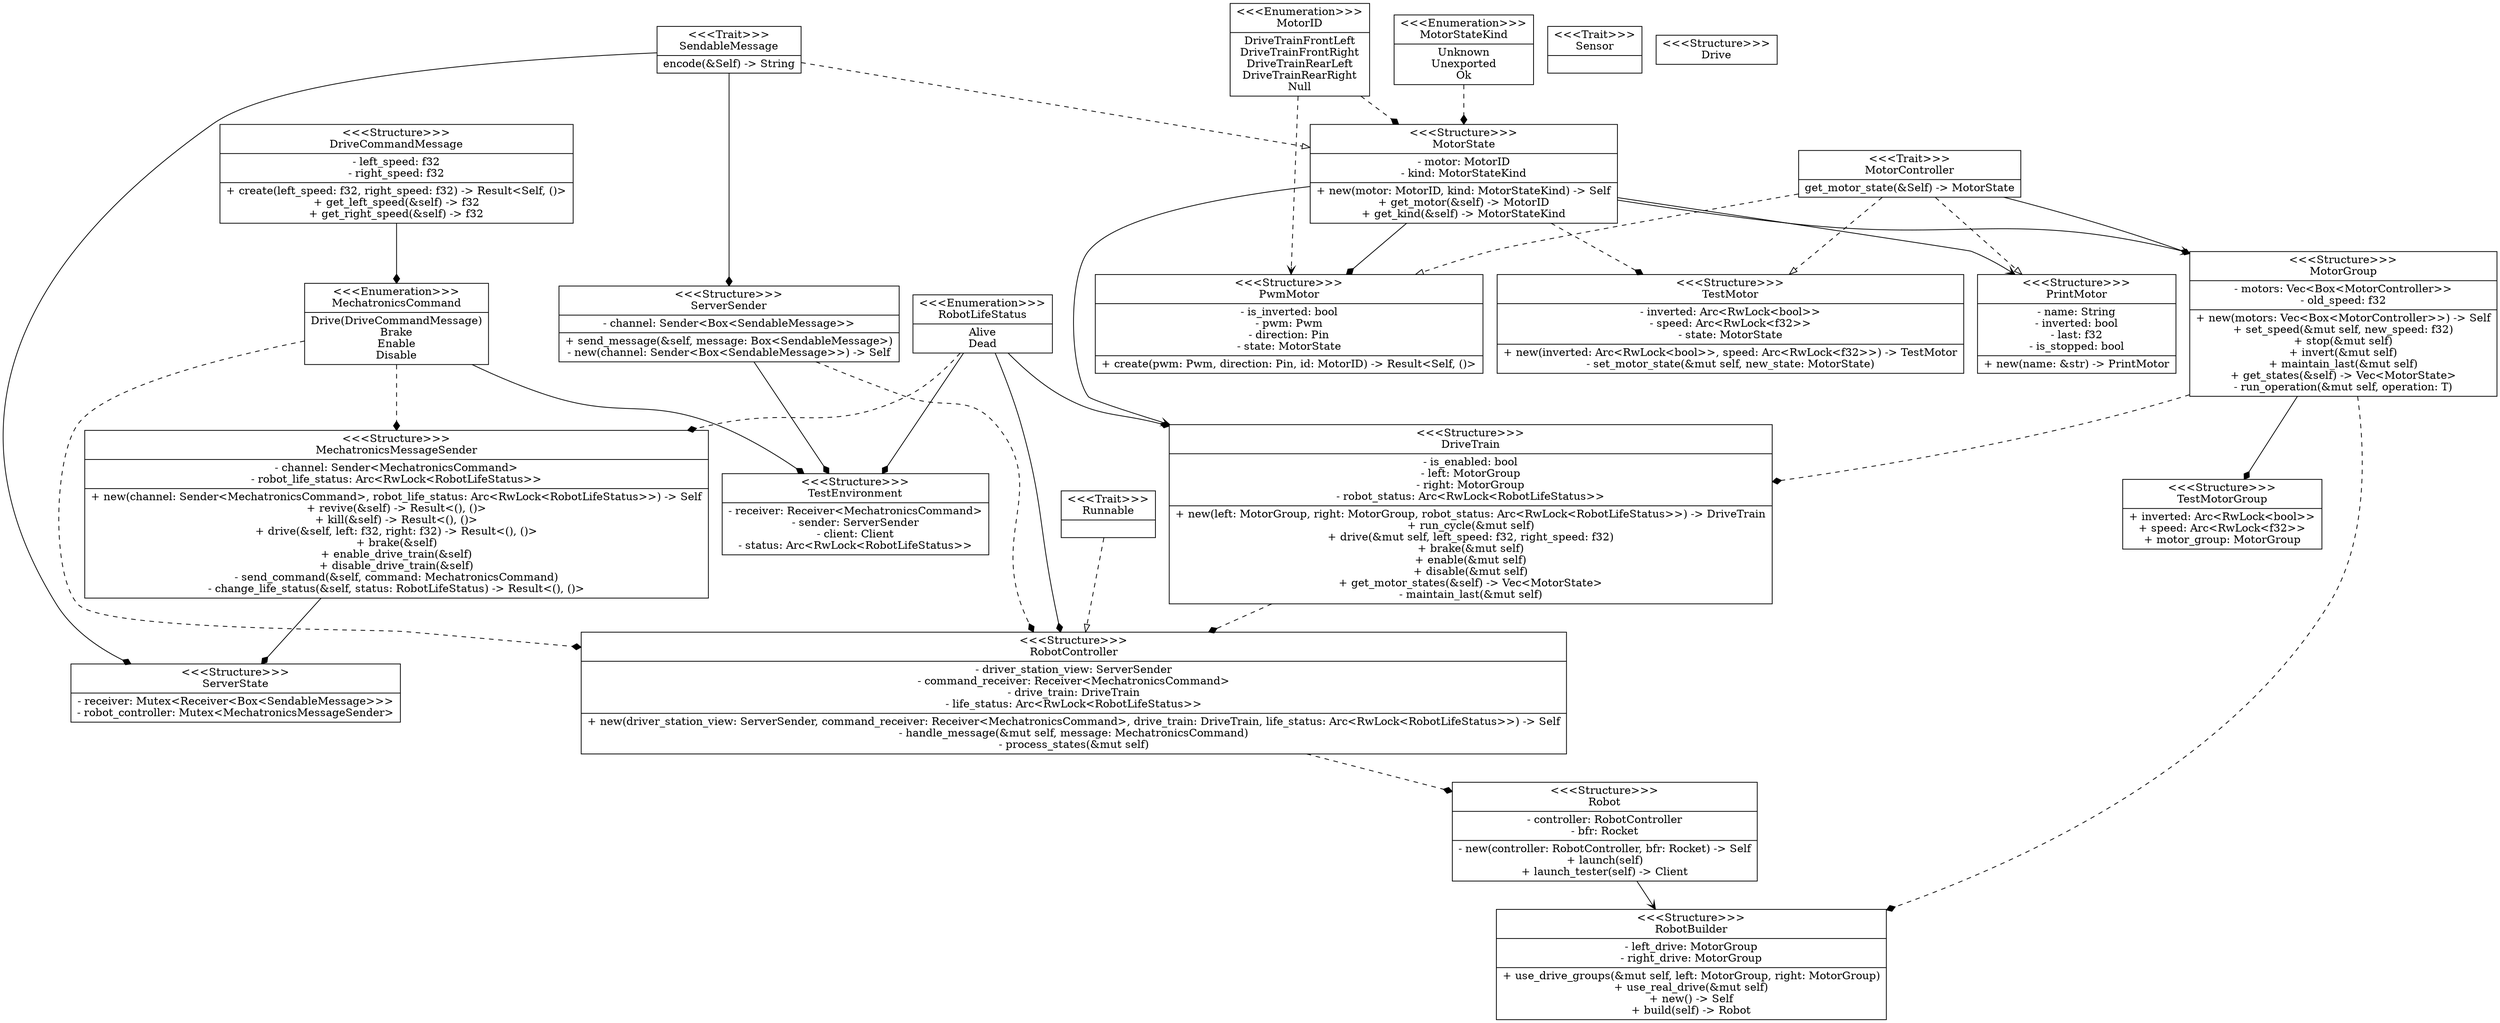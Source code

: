 digraph ml {
    ndTestMotorGroup[label="{&lt;&lt;&lt;Structure&gt;&gt;&gt;\nTestMotorGroup|+ inverted: Arc&lt;RwLock&lt;bool&gt;&gt;\n+ speed: Arc&lt;RwLock&lt;f32&gt;&gt;\n+ motor_group: MotorGroup}"][shape="record"];
    ndPwmMotor[label="{&lt;&lt;&lt;Structure&gt;&gt;&gt;\nPwmMotor|- is_inverted: bool\n- pwm: Pwm\n- direction: Pin\n- state: MotorState|+ create(pwm: Pwm, direction: Pin, id: MotorID) -&gt; Result&lt;Self, ()&gt;}"][shape="record"];
    ndTestMotorGroup[label="{&lt;&lt;&lt;Structure&gt;&gt;&gt;\nTestMotorGroup|+ inverted: Arc&lt;RwLock&lt;bool&gt;&gt;\n+ speed: Arc&lt;RwLock&lt;f32&gt;&gt;\n+ motor_group: MotorGroup}"][shape="record"];
    ndMotorGroup[label="{&lt;&lt;&lt;Structure&gt;&gt;&gt;\nMotorGroup|- motors: Vec&lt;Box&lt;MotorController&gt;&gt;\n- old_speed: f32|+ new(motors: Vec&lt;Box&lt;MotorController&gt;&gt;) -&gt; Self\n+ set_speed(&amp;mut self, new_speed: f32)\n+ stop(&amp;mut self)\n+ invert(&amp;mut self)\n+ maintain_last(&amp;mut self)\n+ get_states(&amp;self) -&gt; Vec&lt;MotorState&gt;\n- run_operation(&amp;mut self, operation: T)}"][shape="record"];
    ndTestMotor[label="{&lt;&lt;&lt;Structure&gt;&gt;&gt;\nTestMotor|- inverted: Arc&lt;RwLock&lt;bool&gt;&gt;\n- speed: Arc&lt;RwLock&lt;f32&gt;&gt;\n- state: MotorState|+ new(inverted: Arc&lt;RwLock&lt;bool&gt;&gt;, speed: Arc&lt;RwLock&lt;f32&gt;&gt;) -&gt; TestMotor\n- set_motor_state(&amp;mut self, new_state: MotorState)}"][shape="record"];
    ndPrintMotor[label="{&lt;&lt;&lt;Structure&gt;&gt;&gt;\nPrintMotor|- name: String\n- inverted: bool\n- last: f32\n- is_stopped: bool|+ new(name: &amp;str) -&gt; PrintMotor}"][shape="record"];
    ndMotorStateKind[label="{&lt;&lt;&lt;Enumeration&gt;&gt;&gt;\nMotorStateKind|Unknown\nUnexported\nOk}"][shape="record"];
    ndMotorController[label="{&lt;&lt;&lt;Trait&gt;&gt;&gt;\nMotorController|get_motor_state(&amp;Self) -&gt; MotorState}"][shape="record"];
    ndMotorState[label="{&lt;&lt;&lt;Structure&gt;&gt;&gt;\nMotorState|- motor: MotorID\n- kind: MotorStateKind|+ new(motor: MotorID, kind: MotorStateKind) -&gt; Self\n+ get_motor(&amp;self) -&gt; MotorID\n+ get_kind(&amp;self) -&gt; MotorStateKind}"][shape="record"];
    ndSensor[label="{&lt;&lt;&lt;Trait&gt;&gt;&gt;\nSensor|}"][shape="record"];
    ndTestMotorGroup[label="{&lt;&lt;&lt;Structure&gt;&gt;&gt;\nTestMotorGroup|+ inverted: Arc&lt;RwLock&lt;bool&gt;&gt;\n+ speed: Arc&lt;RwLock&lt;f32&gt;&gt;\n+ motor_group: MotorGroup}"][shape="record"];
    ndDriveTrain[label="{&lt;&lt;&lt;Structure&gt;&gt;&gt;\nDriveTrain|- is_enabled: bool\n- left: MotorGroup\n- right: MotorGroup\n- robot_status: Arc&lt;RwLock&lt;RobotLifeStatus&gt;&gt;|+ new(left: MotorGroup, right: MotorGroup, robot_status: Arc&lt;RwLock&lt;RobotLifeStatus&gt;&gt;) -&gt; DriveTrain\n+ run_cycle(&amp;mut self)\n+ drive(&amp;mut self, left_speed: f32, right_speed: f32)\n+ brake(&amp;mut self)\n+ enable(&amp;mut self)\n+ disable(&amp;mut self)\n+ get_motor_states(&amp;self) -&gt; Vec&lt;MotorState&gt;\n- maintain_last(&amp;mut self)}"][shape="record"];
    ndRobotController[label="{&lt;&lt;&lt;Structure&gt;&gt;&gt;\nRobotController|- driver_station_view: ServerSender\n- command_receiver: Receiver&lt;MechatronicsCommand&gt;\n- drive_train: DriveTrain\n- life_status: Arc&lt;RwLock&lt;RobotLifeStatus&gt;&gt;|+ new(driver_station_view: ServerSender, command_receiver: Receiver&lt;MechatronicsCommand&gt;, drive_train: DriveTrain, life_status: Arc&lt;RwLock&lt;RobotLifeStatus&gt;&gt;) -&gt; Self\n- handle_message(&amp;mut self, message: MechatronicsCommand)\n- process_states(&amp;mut self)}"][shape="record"];
    ndRobotLifeStatus[label="{&lt;&lt;&lt;Enumeration&gt;&gt;&gt;\nRobotLifeStatus|Alive\nDead}"][shape="record"];
    ndMechatronicsCommand[label="{&lt;&lt;&lt;Enumeration&gt;&gt;&gt;\nMechatronicsCommand|Drive(DriveCommandMessage)\nBrake\nEnable\nDisable}"][shape="record"];
    ndMechatronicsMessageSender[label="{&lt;&lt;&lt;Structure&gt;&gt;&gt;\nMechatronicsMessageSender|- channel: Sender&lt;MechatronicsCommand&gt;\n- robot_life_status: Arc&lt;RwLock&lt;RobotLifeStatus&gt;&gt;|+ new(channel: Sender&lt;MechatronicsCommand&gt;, robot_life_status: Arc&lt;RwLock&lt;RobotLifeStatus&gt;&gt;) -&gt; Self\n+ revive(&amp;self) -&gt; Result&lt;(), ()&gt;\n+ kill(&amp;self) -&gt; Result&lt;(), ()&gt;\n+ drive(&amp;self, left: f32, right: f32) -&gt; Result&lt;(), ()&gt;\n+ brake(&amp;self)\n+ enable_drive_train(&amp;self)\n+ disable_drive_train(&amp;self)\n- send_command(&amp;self, command: MechatronicsCommand)\n- change_life_status(&amp;self, status: RobotLifeStatus) -&gt; Result&lt;(), ()&gt;}"][shape="record"];
    ndDriveCommandMessage[label="{&lt;&lt;&lt;Structure&gt;&gt;&gt;\nDriveCommandMessage|- left_speed: f32\n- right_speed: f32|+ create(left_speed: f32, right_speed: f32) -&gt; Result&lt;Self, ()&gt;\n+ get_left_speed(&amp;self) -&gt; f32\n+ get_right_speed(&amp;self) -&gt; f32}"][shape="record"];
    ndTestEnvironment[label="{&lt;&lt;&lt;Structure&gt;&gt;&gt;\nTestEnvironment|- receiver: Receiver&lt;MechatronicsCommand&gt;\n- sender: ServerSender\n- client: Client\n- status: Arc&lt;RwLock&lt;RobotLifeStatus&gt;&gt;}"][shape="record"];
    ndSendableMessage[label="{&lt;&lt;&lt;Trait&gt;&gt;&gt;\nSendableMessage|encode(&amp;Self) -&gt; String}"][shape="record"];
    ndServerSender[label="{&lt;&lt;&lt;Structure&gt;&gt;&gt;\nServerSender|- channel: Sender&lt;Box&lt;SendableMessage&gt;&gt;|+ send_message(&amp;self, message: Box&lt;SendableMessage&gt;)\n- new(channel: Sender&lt;Box&lt;SendableMessage&gt;&gt;) -&gt; Self}"][shape="record"];
    ndServerState[label="{&lt;&lt;&lt;Structure&gt;&gt;&gt;\nServerState|- receiver: Mutex&lt;Receiver&lt;Box&lt;SendableMessage&gt;&gt;&gt;\n- robot_controller: Mutex&lt;MechatronicsMessageSender&gt;}"][shape="record"];
    ndDrive[label="{&lt;&lt;&lt;Structure&gt;&gt;&gt;\nDrive}"][shape="record"];
    ndRobotBuilder[label="{&lt;&lt;&lt;Structure&gt;&gt;&gt;\nRobotBuilder|- left_drive: MotorGroup\n- right_drive: MotorGroup|+ use_drive_groups(&amp;mut self, left: MotorGroup, right: MotorGroup)\n+ use_real_drive(&amp;mut self)\n+ new() -&gt; Self\n+ build(self) -&gt; Robot}"][shape="record"];
    ndRobot[label="{&lt;&lt;&lt;Structure&gt;&gt;&gt;\nRobot|- controller: RobotController\n- bfr: Rocket|- new(controller: RobotController, bfr: Rocket) -&gt; Self\n+ launch(self)\n+ launch_tester(self) -&gt; Client}"][shape="record"];
    ndRunnable[label="{&lt;&lt;&lt;Trait&gt;&gt;&gt;\nRunnable|}"][shape="record"];
    ndMotorID[label="{&lt;&lt;&lt;Enumeration&gt;&gt;&gt;\nMotorID|DriveTrainFrontLeft\nDriveTrainFrontRight\nDriveTrainRearLeft\nDriveTrainRearRight\nNull}"][shape="record"];
    ndMotorGroup -> ndTestMotorGroup[label=""][arrowhead="diamond"];
    ndMotorGroup -> ndDriveTrain[label=""][style="dashed"][arrowhead="diamond"];
    ndMotorGroup -> ndRobotBuilder[label=""][style="dashed"][arrowhead="diamond"];
    ndMotorStateKind -> ndMotorState[label=""][style="dashed"][arrowhead="diamond"];
    ndMotorController -> ndPwmMotor[label=""][style="dashed"][arrowhead="onormal"];
    ndMotorController -> ndMotorGroup[label=""][arrowhead="diamond"];
    ndMotorController -> ndTestMotor[label=""][style="dashed"][arrowhead="onormal"];
    ndMotorController -> ndPrintMotor[label=""][style="dashed"][arrowhead="onormal"];
    ndMotorState -> ndPwmMotor[label=""][arrowhead="diamond"];
    ndMotorState -> ndMotorGroup[label=""][arrowhead="vee"];
    ndMotorState -> ndTestMotor[label=""][style="dashed"][arrowhead="diamond"];
    ndMotorState -> ndPrintMotor[label=""][arrowhead="vee"];
    ndMotorState -> ndDriveTrain[label=""][arrowhead="vee"];
    ndDriveTrain -> ndRobotController[label=""][style="dashed"][arrowhead="diamond"];
    ndRobotController -> ndRobot[label=""][style="dashed"][arrowhead="diamond"];
    ndRobotLifeStatus -> ndDriveTrain[label=""][arrowhead="diamond"];
    ndRobotLifeStatus -> ndRobotController[label=""][arrowhead="diamond"];
    ndRobotLifeStatus -> ndMechatronicsMessageSender[label=""][style="dashed"][arrowhead="diamond"];
    ndRobotLifeStatus -> ndTestEnvironment[label=""][arrowhead="diamond"];
    ndMechatronicsCommand -> ndRobotController[label=""][style="dashed"][arrowhead="diamond"];
    ndMechatronicsCommand -> ndMechatronicsMessageSender[label=""][style="dashed"][arrowhead="diamond"];
    ndMechatronicsCommand -> ndTestEnvironment[label=""][arrowhead="diamond"];
    ndMechatronicsMessageSender -> ndServerState[label=""][arrowhead="diamond"];
    ndDriveCommandMessage -> ndMechatronicsCommand[label=""][arrowhead="diamond"];
    ndSendableMessage -> ndMotorState[label=""][style="dashed"][arrowhead="onormal"];
    ndSendableMessage -> ndServerSender[label=""][arrowhead="diamond"];
    ndSendableMessage -> ndServerState[label=""][arrowhead="diamond"];
    ndServerSender -> ndRobotController[label=""][style="dashed"][arrowhead="diamond"];
    ndServerSender -> ndTestEnvironment[label=""][arrowhead="diamond"];
    ndRobot -> ndRobotBuilder[label=""][arrowhead="vee"];
    ndRunnable -> ndRobotController[label=""][style="dashed"][arrowhead="onormal"];
    ndMotorID -> ndPwmMotor[label=""][style="dashed"][arrowhead="vee"];
    ndMotorID -> ndMotorState[label=""][style="dashed"][arrowhead="diamond"];
}
